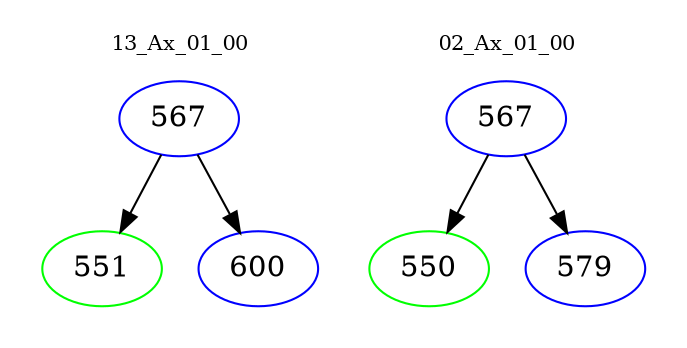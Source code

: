 digraph{
subgraph cluster_0 {
color = white
label = "13_Ax_01_00";
fontsize=10;
T0_567 [label="567", color="blue"]
T0_567 -> T0_551 [color="black"]
T0_551 [label="551", color="green"]
T0_567 -> T0_600 [color="black"]
T0_600 [label="600", color="blue"]
}
subgraph cluster_1 {
color = white
label = "02_Ax_01_00";
fontsize=10;
T1_567 [label="567", color="blue"]
T1_567 -> T1_550 [color="black"]
T1_550 [label="550", color="green"]
T1_567 -> T1_579 [color="black"]
T1_579 [label="579", color="blue"]
}
}
